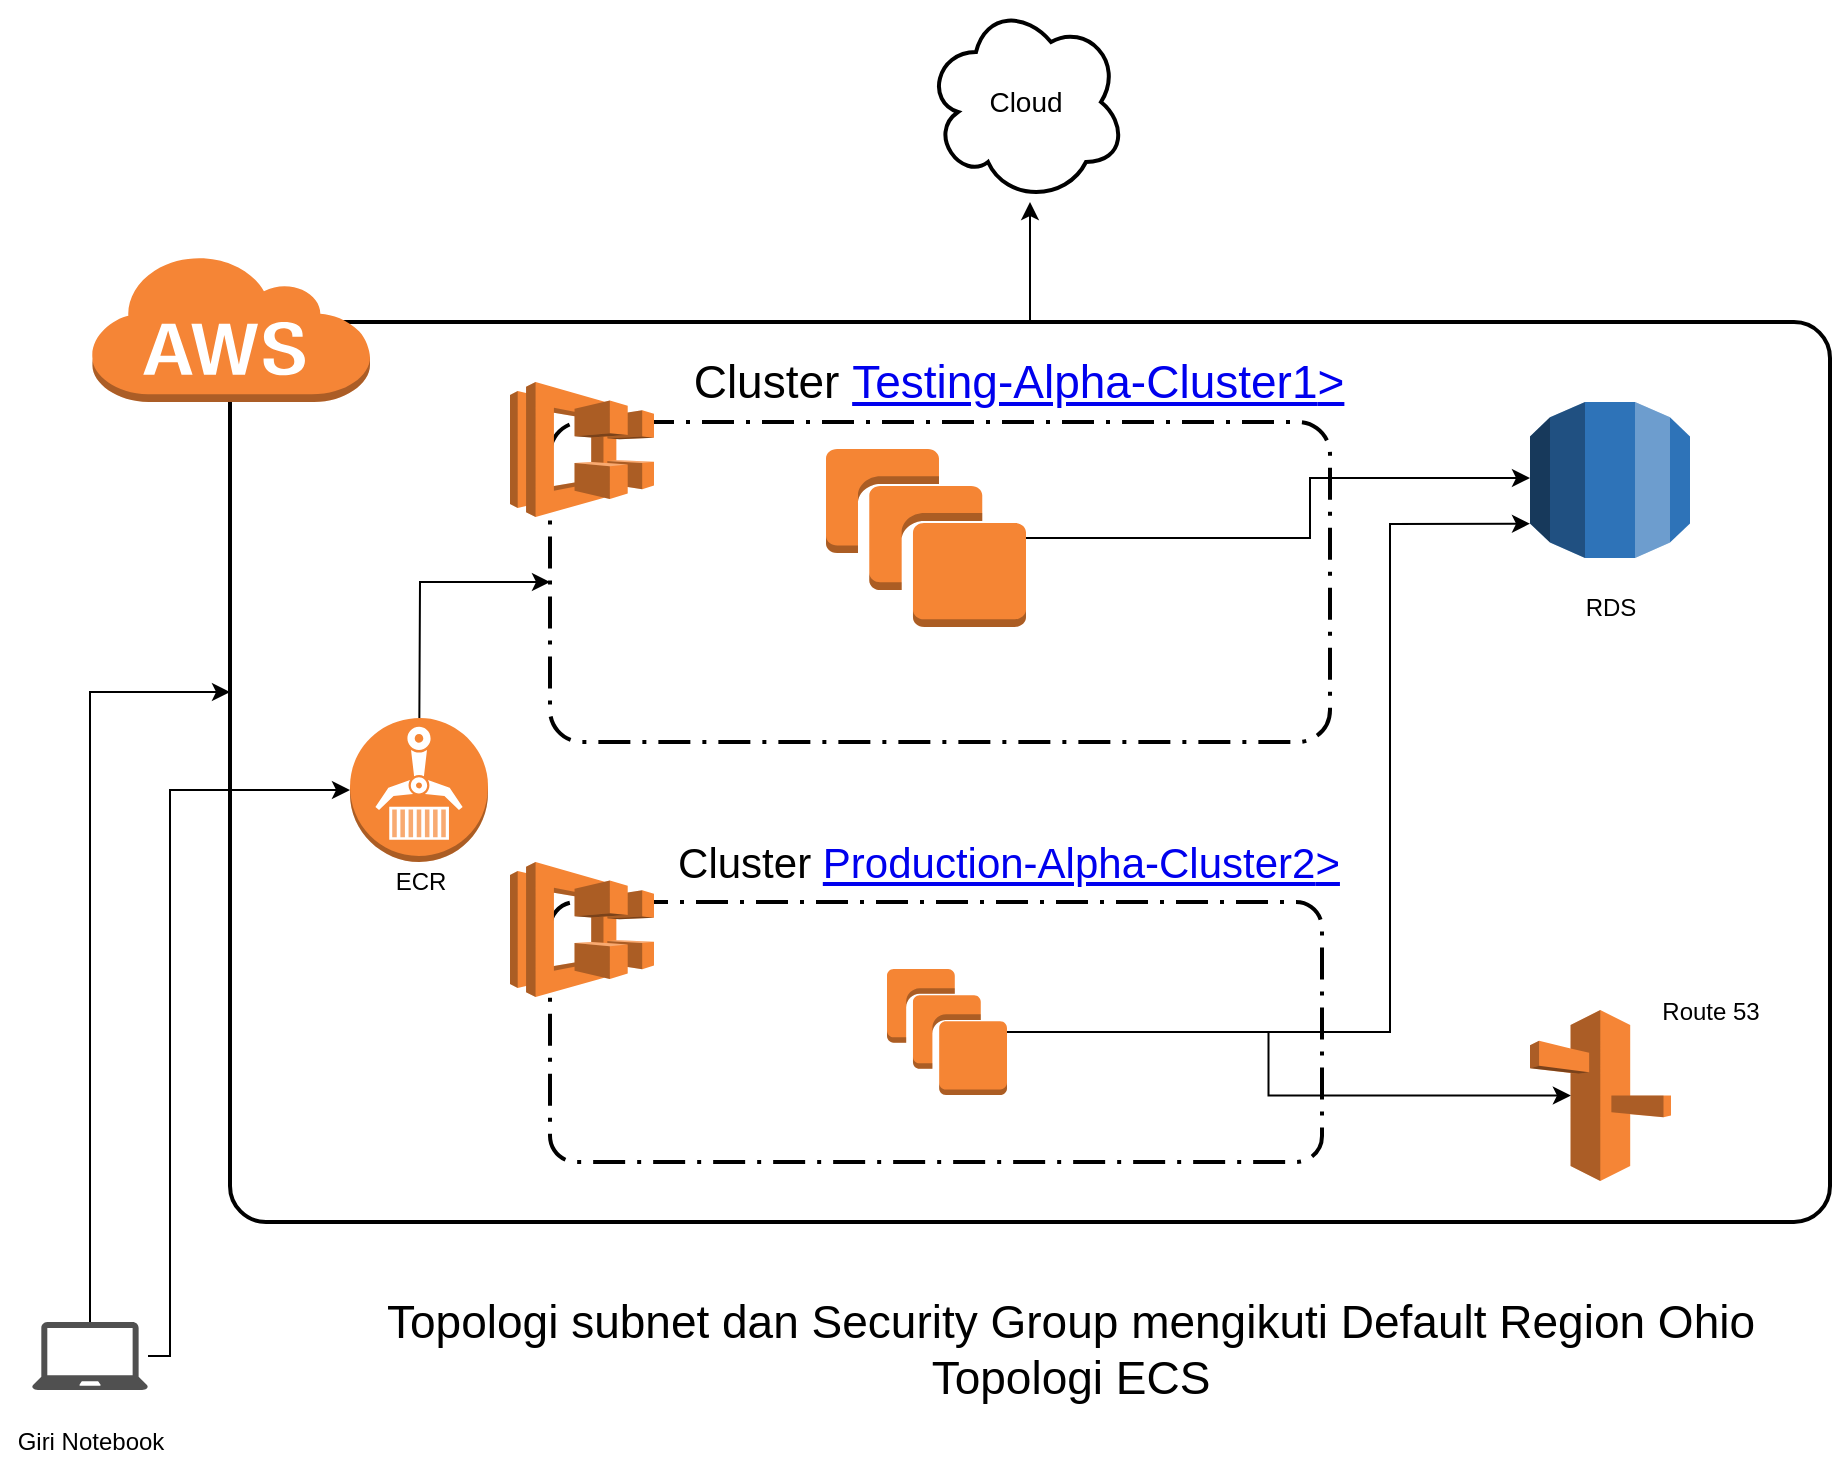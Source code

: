 <mxfile version="10.6.3" type="device"><diagram name="Page-1" id="75ae5057-2f1f-a65a-41a6-c58fb5237df7"><mxGraphModel dx="1543" dy="789" grid="1" gridSize="10" guides="1" tooltips="1" connect="1" arrows="1" fold="1" page="1" pageScale="1" pageWidth="1100" pageHeight="850" background="#ffffff" math="0" shadow="0"><root><mxCell id="0"/><mxCell id="1" parent="0"/><mxCell id="miRr2kSz1US1irgG4-C0-23" style="edgeStyle=none;rounded=0;orthogonalLoop=1;jettySize=auto;html=1;" edge="1" parent="1" source="6d17579d09794128-4"><mxGeometry relative="1" as="geometry"><mxPoint x="590" y="110" as="targetPoint"/></mxGeometry></mxCell><mxCell id="6d17579d09794128-4" value="" style="rounded=1;arcSize=4;dashed=0;strokeColor=#000000;fillColor=none;gradientColor=none;strokeWidth=2;shadow=0;comic=0;fontFamily=Verdana;fontSize=12;fontColor=#000000;html=1;" parent="1" vertex="1"><mxGeometry x="190" y="170" width="800" height="450" as="geometry"/></mxCell><mxCell id="6d17579d09794128-9" value="" style="rounded=1;arcSize=10;dashed=1;strokeColor=#000000;fillColor=none;gradientColor=none;dashPattern=8 3 1 3;strokeWidth=2;shadow=0;comic=0;fontFamily=Verdana;fontSize=12;fontColor=#000000;html=1;" parent="1" vertex="1"><mxGeometry x="350" y="220" width="390" height="160" as="geometry"/></mxCell><mxCell id="6d17579d09794128-5" value="" style="dashed=0;html=1;shape=mxgraph.aws3.cloud;fillColor=#F58536;gradientColor=none;dashed=0;rounded=1;shadow=0;comic=0;strokeColor=#E6E6E6;strokeWidth=6;fontFamily=Verdana;fontSize=12;fontColor=#000000;" parent="1" vertex="1"><mxGeometry x="120" y="136" width="140" height="74" as="geometry"/></mxCell><mxCell id="6d17579d09794128-6" value="" style="dashed=0;html=1;shape=mxgraph.aws3.route_53;fillColor=#F58536;gradientColor=none;rounded=1;shadow=0;comic=0;strokeColor=#E6E6E6;strokeWidth=6;fontFamily=Verdana;fontSize=12;fontColor=#000000;" parent="1" vertex="1"><mxGeometry x="840" y="514" width="70.5" height="85.5" as="geometry"/></mxCell><mxCell id="6d17579d09794128-24" style="edgeStyle=orthogonalEdgeStyle;rounded=0;html=1;labelBackgroundColor=none;strokeWidth=1;fontFamily=Verdana;fontSize=12;" parent="1" source="6d17579d09794128-8" target="6d17579d09794128-10" edge="1"><mxGeometry relative="1" as="geometry"><Array as="points"><mxPoint x="730" y="278"/><mxPoint x="730" y="248"/></Array></mxGeometry></mxCell><mxCell id="6d17579d09794128-8" value="" style="dashed=0;html=1;shape=mxgraph.aws3.instances;fillColor=#F58534;gradientColor=none;rounded=1;shadow=0;comic=0;strokeColor=#E6E6E6;strokeWidth=6;fontFamily=Verdana;fontSize=12;fontColor=#000000;" parent="1" vertex="1"><mxGeometry x="488" y="233.5" width="100" height="89" as="geometry"/></mxCell><mxCell id="6d17579d09794128-10" value="" style="dashed=0;html=1;shape=mxgraph.aws3.rds;fillColor=#2E73B8;gradientColor=none;rounded=1;shadow=0;comic=0;strokeColor=#E6E6E6;strokeWidth=6;fontFamily=Verdana;fontSize=12;fontColor=#000000;" parent="1" vertex="1"><mxGeometry x="840" y="210" width="80" height="78" as="geometry"/></mxCell><mxCell id="miRr2kSz1US1irgG4-C0-1" value="" style="rounded=1;arcSize=10;dashed=1;strokeColor=#000000;fillColor=none;gradientColor=none;dashPattern=8 3 1 3;strokeWidth=2;shadow=0;comic=0;fontFamily=Verdana;fontSize=12;fontColor=#000000;html=1;" vertex="1" parent="1"><mxGeometry x="350" y="460" width="386" height="130" as="geometry"/></mxCell><mxCell id="miRr2kSz1US1irgG4-C0-15" style="edgeStyle=orthogonalEdgeStyle;rounded=0;orthogonalLoop=1;jettySize=auto;html=1;entryX=0.29;entryY=0.5;entryDx=0;entryDy=0;entryPerimeter=0;" edge="1" parent="1" source="miRr2kSz1US1irgG4-C0-4" target="6d17579d09794128-6"><mxGeometry relative="1" as="geometry"/></mxCell><mxCell id="miRr2kSz1US1irgG4-C0-28" style="edgeStyle=none;rounded=0;orthogonalLoop=1;jettySize=auto;html=1;entryX=0;entryY=0.78;entryDx=0;entryDy=0;entryPerimeter=0;" edge="1" parent="1" source="miRr2kSz1US1irgG4-C0-4" target="6d17579d09794128-10"><mxGeometry relative="1" as="geometry"><Array as="points"><mxPoint x="770" y="525"/><mxPoint x="770" y="271"/></Array></mxGeometry></mxCell><mxCell id="miRr2kSz1US1irgG4-C0-4" value="" style="dashed=0;html=1;shape=mxgraph.aws3.instances;fillColor=#F58534;gradientColor=none;rounded=1;shadow=0;comic=0;strokeColor=#E6E6E6;strokeWidth=6;fontFamily=Verdana;fontSize=12;fontColor=#000000;" vertex="1" parent="1"><mxGeometry x="518.5" y="493.5" width="60" height="63" as="geometry"/></mxCell><mxCell id="miRr2kSz1US1irgG4-C0-10" value="" style="outlineConnect=0;dashed=0;verticalLabelPosition=bottom;verticalAlign=top;align=center;html=1;shape=mxgraph.aws3.ecs;fillColor=#F58534;gradientColor=none;" vertex="1" parent="1"><mxGeometry x="330" y="440" width="72" height="67.5" as="geometry"/></mxCell><mxCell id="miRr2kSz1US1irgG4-C0-14" value="" style="outlineConnect=0;dashed=0;verticalLabelPosition=bottom;verticalAlign=top;align=center;html=1;shape=mxgraph.aws3.ecs;fillColor=#F58534;gradientColor=none;" vertex="1" parent="1"><mxGeometry x="330" y="200" width="72" height="67.5" as="geometry"/></mxCell><mxCell id="miRr2kSz1US1irgG4-C0-16" value="&lt;font style=&quot;font-size: 23px&quot;&gt;Cluster&amp;nbsp;&lt;a title=&quot;Testing-Alpha-Cluster1&quot; href=&quot;https://us-east-2.console.aws.amazon.com/ecs/home?region=us-east-2#/clusters/Testing-Alpha-Cluster1&quot;&gt;Testing-Alpha-Cluster1&lt;span&gt;&amp;gt;&lt;/span&gt;&lt;/a&gt;&lt;/font&gt;" style="text;html=1;resizable=0;autosize=1;align=center;verticalAlign=middle;points=[];fillColor=none;strokeColor=none;rounded=0;" vertex="1" parent="1"><mxGeometry x="413.5" y="190" width="340" height="20" as="geometry"/></mxCell><mxCell id="miRr2kSz1US1irgG4-C0-17" value="&lt;font style=&quot;font-size: 21px&quot;&gt;Cluster&amp;nbsp;&lt;a title=&quot;Production-Alpha-Cluster2&quot; href=&quot;https://us-east-2.console.aws.amazon.com/ecs/home?region=us-east-2#/clusters/Production-Alpha-Cluster2&quot;&gt;Production-Alpha-Cluster2&lt;span&gt;&amp;gt;&lt;/span&gt;&lt;/a&gt;&lt;/font&gt;" style="text;html=1;resizable=0;autosize=1;align=center;verticalAlign=middle;points=[];fillColor=none;strokeColor=none;rounded=0;" vertex="1" parent="1"><mxGeometry x="403.5" y="430" width="350" height="20" as="geometry"/></mxCell><mxCell id="miRr2kSz1US1irgG4-C0-19" style="edgeStyle=orthogonalEdgeStyle;rounded=0;orthogonalLoop=1;jettySize=auto;html=1;" edge="1" parent="1" source="miRr2kSz1US1irgG4-C0-18" target="6d17579d09794128-4"><mxGeometry relative="1" as="geometry"><Array as="points"><mxPoint x="120" y="355"/></Array></mxGeometry></mxCell><mxCell id="miRr2kSz1US1irgG4-C0-31" style="edgeStyle=none;rounded=0;orthogonalLoop=1;jettySize=auto;html=1;entryX=0;entryY=0.5;entryDx=0;entryDy=0;entryPerimeter=0;" edge="1" parent="1" source="miRr2kSz1US1irgG4-C0-18" target="miRr2kSz1US1irgG4-C0-29"><mxGeometry relative="1" as="geometry"><Array as="points"><mxPoint x="160" y="687"/><mxPoint x="160" y="404"/></Array></mxGeometry></mxCell><mxCell id="miRr2kSz1US1irgG4-C0-18" value="" style="shadow=0;dashed=0;html=1;strokeColor=none;fillColor=#505050;labelPosition=center;verticalLabelPosition=bottom;verticalAlign=top;outlineConnect=0;align=center;shape=mxgraph.office.devices.laptop;" vertex="1" parent="1"><mxGeometry x="91" y="670" width="58" height="34" as="geometry"/></mxCell><mxCell id="miRr2kSz1US1irgG4-C0-20" value="Giri Notebook" style="text;html=1;resizable=0;autosize=1;align=center;verticalAlign=middle;points=[];fillColor=none;strokeColor=none;rounded=0;" vertex="1" parent="1"><mxGeometry x="75" y="720" width="90" height="20" as="geometry"/></mxCell><mxCell id="miRr2kSz1US1irgG4-C0-21" value="&lt;font style=&quot;font-size: 23px&quot;&gt;&lt;font style=&quot;font-size: 23px&quot;&gt;Topologi subnet dan Security Group mengikuti Default Region Ohio&lt;br&gt;&lt;/font&gt;Topologi ECS&lt;/font&gt;&lt;br&gt;" style="text;html=1;resizable=0;autosize=1;align=center;verticalAlign=middle;points=[];fillColor=none;strokeColor=none;rounded=0;" vertex="1" parent="1"><mxGeometry x="260" y="664" width="700" height="40" as="geometry"/></mxCell><mxCell id="miRr2kSz1US1irgG4-C0-22" value="Cloud" style="ellipse;shape=cloud;strokeWidth=2;fontSize=14;whiteSpace=wrap;html=1;align=center;" vertex="1" parent="1"><mxGeometry x="538" y="10" width="100" height="100" as="geometry"/></mxCell><mxCell id="miRr2kSz1US1irgG4-C0-24" value="Route 53" style="text;html=1;resizable=0;autosize=1;align=center;verticalAlign=middle;points=[];fillColor=none;strokeColor=none;rounded=0;" vertex="1" parent="1"><mxGeometry x="900" y="505" width="60" height="20" as="geometry"/></mxCell><mxCell id="miRr2kSz1US1irgG4-C0-25" value="RDS" style="text;html=1;resizable=0;autosize=1;align=center;verticalAlign=middle;points=[];fillColor=none;strokeColor=none;rounded=0;" vertex="1" parent="1"><mxGeometry x="860" y="302.5" width="40" height="20" as="geometry"/></mxCell><mxCell id="miRr2kSz1US1irgG4-C0-30" style="edgeStyle=none;rounded=0;orthogonalLoop=1;jettySize=auto;html=1;entryX=0;entryY=0.5;entryDx=0;entryDy=0;" edge="1" parent="1" source="miRr2kSz1US1irgG4-C0-29" target="6d17579d09794128-9"><mxGeometry relative="1" as="geometry"><Array as="points"><mxPoint x="285" y="300"/></Array></mxGeometry></mxCell><mxCell id="miRr2kSz1US1irgG4-C0-29" value="" style="outlineConnect=0;dashed=0;verticalLabelPosition=bottom;verticalAlign=top;align=center;html=1;shape=mxgraph.aws3.ecr;fillColor=#F58534;gradientColor=none;" vertex="1" parent="1"><mxGeometry x="250" y="368" width="69" height="72" as="geometry"/></mxCell><mxCell id="miRr2kSz1US1irgG4-C0-32" value="ECR" style="text;html=1;resizable=0;autosize=1;align=center;verticalAlign=middle;points=[];fillColor=none;strokeColor=none;rounded=0;" vertex="1" parent="1"><mxGeometry x="264.5" y="440" width="40" height="20" as="geometry"/></mxCell></root></mxGraphModel></diagram></mxfile>